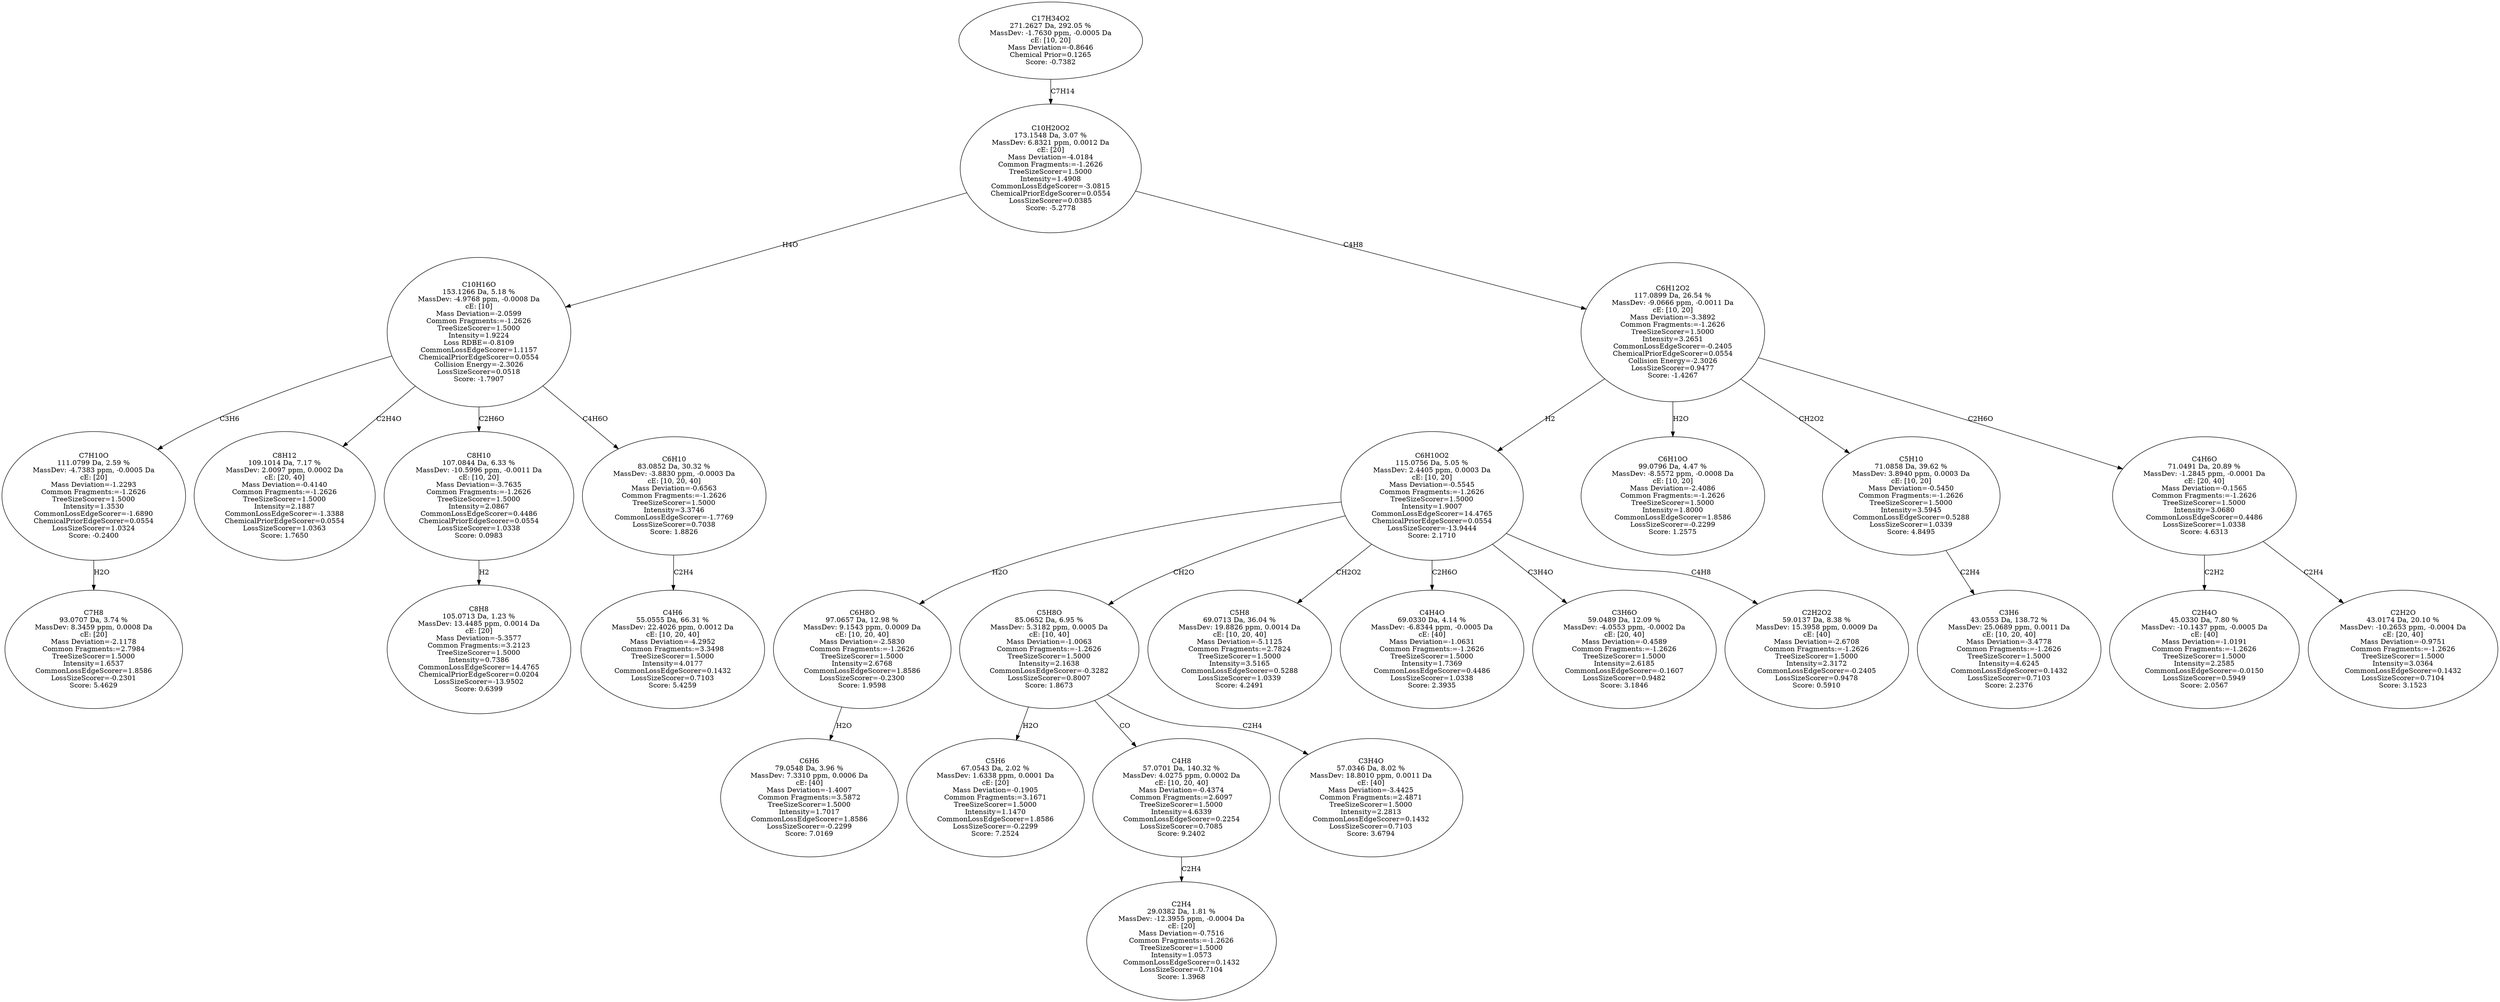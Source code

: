 strict digraph {
v1 [label="C7H8\n93.0707 Da, 3.74 %\nMassDev: 8.3459 ppm, 0.0008 Da\ncE: [20]\nMass Deviation=-2.1178\nCommon Fragments:=2.7984\nTreeSizeScorer=1.5000\nIntensity=1.6537\nCommonLossEdgeScorer=1.8586\nLossSizeScorer=-0.2301\nScore: 5.4629"];
v2 [label="C7H10O\n111.0799 Da, 2.59 %\nMassDev: -4.7383 ppm, -0.0005 Da\ncE: [20]\nMass Deviation=-1.2293\nCommon Fragments:=-1.2626\nTreeSizeScorer=1.5000\nIntensity=1.3530\nCommonLossEdgeScorer=-1.6890\nChemicalPriorEdgeScorer=0.0554\nLossSizeScorer=1.0324\nScore: -0.2400"];
v3 [label="C8H12\n109.1014 Da, 7.17 %\nMassDev: 2.0097 ppm, 0.0002 Da\ncE: [20, 40]\nMass Deviation=-0.4140\nCommon Fragments:=-1.2626\nTreeSizeScorer=1.5000\nIntensity=2.1887\nCommonLossEdgeScorer=-1.3388\nChemicalPriorEdgeScorer=0.0554\nLossSizeScorer=1.0363\nScore: 1.7650"];
v4 [label="C8H8\n105.0713 Da, 1.23 %\nMassDev: 13.4485 ppm, 0.0014 Da\ncE: [20]\nMass Deviation=-5.3577\nCommon Fragments:=3.2123\nTreeSizeScorer=1.5000\nIntensity=0.7386\nCommonLossEdgeScorer=14.4765\nChemicalPriorEdgeScorer=0.0204\nLossSizeScorer=-13.9502\nScore: 0.6399"];
v5 [label="C8H10\n107.0844 Da, 6.33 %\nMassDev: -10.5996 ppm, -0.0011 Da\ncE: [10, 20]\nMass Deviation=-3.7635\nCommon Fragments:=-1.2626\nTreeSizeScorer=1.5000\nIntensity=2.0867\nCommonLossEdgeScorer=0.4486\nChemicalPriorEdgeScorer=0.0554\nLossSizeScorer=1.0338\nScore: 0.0983"];
v6 [label="C4H6\n55.0555 Da, 66.31 %\nMassDev: 22.4026 ppm, 0.0012 Da\ncE: [10, 20, 40]\nMass Deviation=-4.2952\nCommon Fragments:=3.3498\nTreeSizeScorer=1.5000\nIntensity=4.0177\nCommonLossEdgeScorer=0.1432\nLossSizeScorer=0.7103\nScore: 5.4259"];
v7 [label="C6H10\n83.0852 Da, 30.32 %\nMassDev: -3.8830 ppm, -0.0003 Da\ncE: [10, 20, 40]\nMass Deviation=-0.6563\nCommon Fragments:=-1.2626\nTreeSizeScorer=1.5000\nIntensity=3.3746\nCommonLossEdgeScorer=-1.7769\nLossSizeScorer=0.7038\nScore: 1.8826"];
v8 [label="C10H16O\n153.1266 Da, 5.18 %\nMassDev: -4.9768 ppm, -0.0008 Da\ncE: [10]\nMass Deviation=-2.0599\nCommon Fragments:=-1.2626\nTreeSizeScorer=1.5000\nIntensity=1.9224\nLoss RDBE=-0.8109\nCommonLossEdgeScorer=1.1157\nChemicalPriorEdgeScorer=0.0554\nCollision Energy=-2.3026\nLossSizeScorer=0.0518\nScore: -1.7907"];
v9 [label="C6H6\n79.0548 Da, 3.96 %\nMassDev: 7.3310 ppm, 0.0006 Da\ncE: [40]\nMass Deviation=-1.4007\nCommon Fragments:=3.5872\nTreeSizeScorer=1.5000\nIntensity=1.7017\nCommonLossEdgeScorer=1.8586\nLossSizeScorer=-0.2299\nScore: 7.0169"];
v10 [label="C6H8O\n97.0657 Da, 12.98 %\nMassDev: 9.1543 ppm, 0.0009 Da\ncE: [10, 20, 40]\nMass Deviation=-2.5830\nCommon Fragments:=-1.2626\nTreeSizeScorer=1.5000\nIntensity=2.6768\nCommonLossEdgeScorer=1.8586\nLossSizeScorer=-0.2300\nScore: 1.9598"];
v11 [label="C5H6\n67.0543 Da, 2.02 %\nMassDev: 1.6338 ppm, 0.0001 Da\ncE: [20]\nMass Deviation=-0.1905\nCommon Fragments:=3.1671\nTreeSizeScorer=1.5000\nIntensity=1.1470\nCommonLossEdgeScorer=1.8586\nLossSizeScorer=-0.2299\nScore: 7.2524"];
v12 [label="C2H4\n29.0382 Da, 1.81 %\nMassDev: -12.3955 ppm, -0.0004 Da\ncE: [20]\nMass Deviation=-0.7516\nCommon Fragments:=-1.2626\nTreeSizeScorer=1.5000\nIntensity=1.0573\nCommonLossEdgeScorer=0.1432\nLossSizeScorer=0.7104\nScore: 1.3968"];
v13 [label="C4H8\n57.0701 Da, 140.32 %\nMassDev: 4.0275 ppm, 0.0002 Da\ncE: [10, 20, 40]\nMass Deviation=-0.4374\nCommon Fragments:=2.6097\nTreeSizeScorer=1.5000\nIntensity=4.6339\nCommonLossEdgeScorer=0.2254\nLossSizeScorer=0.7085\nScore: 9.2402"];
v14 [label="C3H4O\n57.0346 Da, 8.02 %\nMassDev: 18.8010 ppm, 0.0011 Da\ncE: [40]\nMass Deviation=-3.4425\nCommon Fragments:=2.4871\nTreeSizeScorer=1.5000\nIntensity=2.2813\nCommonLossEdgeScorer=0.1432\nLossSizeScorer=0.7103\nScore: 3.6794"];
v15 [label="C5H8O\n85.0652 Da, 6.95 %\nMassDev: 5.3182 ppm, 0.0005 Da\ncE: [10, 40]\nMass Deviation=-1.0063\nCommon Fragments:=-1.2626\nTreeSizeScorer=1.5000\nIntensity=2.1638\nCommonLossEdgeScorer=-0.3282\nLossSizeScorer=0.8007\nScore: 1.8673"];
v16 [label="C5H8\n69.0713 Da, 36.04 %\nMassDev: 19.8826 ppm, 0.0014 Da\ncE: [10, 20, 40]\nMass Deviation=-5.1125\nCommon Fragments:=2.7824\nTreeSizeScorer=1.5000\nIntensity=3.5165\nCommonLossEdgeScorer=0.5288\nLossSizeScorer=1.0339\nScore: 4.2491"];
v17 [label="C4H4O\n69.0330 Da, 4.14 %\nMassDev: -6.8344 ppm, -0.0005 Da\ncE: [40]\nMass Deviation=-1.0631\nCommon Fragments:=-1.2626\nTreeSizeScorer=1.5000\nIntensity=1.7369\nCommonLossEdgeScorer=0.4486\nLossSizeScorer=1.0338\nScore: 2.3935"];
v18 [label="C3H6O\n59.0489 Da, 12.09 %\nMassDev: -4.0553 ppm, -0.0002 Da\ncE: [20, 40]\nMass Deviation=-0.4589\nCommon Fragments:=-1.2626\nTreeSizeScorer=1.5000\nIntensity=2.6185\nCommonLossEdgeScorer=-0.1607\nLossSizeScorer=0.9482\nScore: 3.1846"];
v19 [label="C2H2O2\n59.0137 Da, 8.38 %\nMassDev: 15.3958 ppm, 0.0009 Da\ncE: [40]\nMass Deviation=-2.6708\nCommon Fragments:=-1.2626\nTreeSizeScorer=1.5000\nIntensity=2.3172\nCommonLossEdgeScorer=-0.2405\nLossSizeScorer=0.9478\nScore: 0.5910"];
v20 [label="C6H10O2\n115.0756 Da, 5.05 %\nMassDev: 2.4405 ppm, 0.0003 Da\ncE: [10, 20]\nMass Deviation=-0.5545\nCommon Fragments:=-1.2626\nTreeSizeScorer=1.5000\nIntensity=1.9007\nCommonLossEdgeScorer=14.4765\nChemicalPriorEdgeScorer=0.0554\nLossSizeScorer=-13.9444\nScore: 2.1710"];
v21 [label="C6H10O\n99.0796 Da, 4.47 %\nMassDev: -8.5572 ppm, -0.0008 Da\ncE: [10, 20]\nMass Deviation=-2.4086\nCommon Fragments:=-1.2626\nTreeSizeScorer=1.5000\nIntensity=1.8000\nCommonLossEdgeScorer=1.8586\nLossSizeScorer=-0.2299\nScore: 1.2575"];
v22 [label="C3H6\n43.0553 Da, 138.72 %\nMassDev: 25.0689 ppm, 0.0011 Da\ncE: [10, 20, 40]\nMass Deviation=-3.4778\nCommon Fragments:=-1.2626\nTreeSizeScorer=1.5000\nIntensity=4.6245\nCommonLossEdgeScorer=0.1432\nLossSizeScorer=0.7103\nScore: 2.2376"];
v23 [label="C5H10\n71.0858 Da, 39.62 %\nMassDev: 3.8940 ppm, 0.0003 Da\ncE: [10, 20]\nMass Deviation=-0.5450\nCommon Fragments:=-1.2626\nTreeSizeScorer=1.5000\nIntensity=3.5945\nCommonLossEdgeScorer=0.5288\nLossSizeScorer=1.0339\nScore: 4.8495"];
v24 [label="C2H4O\n45.0330 Da, 7.80 %\nMassDev: -10.1437 ppm, -0.0005 Da\ncE: [40]\nMass Deviation=-1.0191\nCommon Fragments:=-1.2626\nTreeSizeScorer=1.5000\nIntensity=2.2585\nCommonLossEdgeScorer=-0.0150\nLossSizeScorer=0.5949\nScore: 2.0567"];
v25 [label="C2H2O\n43.0174 Da, 20.10 %\nMassDev: -10.2653 ppm, -0.0004 Da\ncE: [20, 40]\nMass Deviation=-0.9751\nCommon Fragments:=-1.2626\nTreeSizeScorer=1.5000\nIntensity=3.0364\nCommonLossEdgeScorer=0.1432\nLossSizeScorer=0.7104\nScore: 3.1523"];
v26 [label="C4H6O\n71.0491 Da, 20.89 %\nMassDev: -1.2845 ppm, -0.0001 Da\ncE: [20, 40]\nMass Deviation=-0.1565\nCommon Fragments:=-1.2626\nTreeSizeScorer=1.5000\nIntensity=3.0680\nCommonLossEdgeScorer=0.4486\nLossSizeScorer=1.0338\nScore: 4.6313"];
v27 [label="C6H12O2\n117.0899 Da, 26.54 %\nMassDev: -9.0666 ppm, -0.0011 Da\ncE: [10, 20]\nMass Deviation=-3.3892\nCommon Fragments:=-1.2626\nTreeSizeScorer=1.5000\nIntensity=3.2651\nCommonLossEdgeScorer=-0.2405\nChemicalPriorEdgeScorer=0.0554\nCollision Energy=-2.3026\nLossSizeScorer=0.9477\nScore: -1.4267"];
v28 [label="C10H20O2\n173.1548 Da, 3.07 %\nMassDev: 6.8321 ppm, 0.0012 Da\ncE: [20]\nMass Deviation=-4.0184\nCommon Fragments:=-1.2626\nTreeSizeScorer=1.5000\nIntensity=1.4908\nCommonLossEdgeScorer=-3.0815\nChemicalPriorEdgeScorer=0.0554\nLossSizeScorer=0.0385\nScore: -5.2778"];
v29 [label="C17H34O2\n271.2627 Da, 292.05 %\nMassDev: -1.7630 ppm, -0.0005 Da\ncE: [10, 20]\nMass Deviation=-0.8646\nChemical Prior=0.1265\nScore: -0.7382"];
v2 -> v1 [label="H2O"];
v8 -> v2 [label="C3H6"];
v8 -> v3 [label="C2H4O"];
v5 -> v4 [label="H2"];
v8 -> v5 [label="C2H6O"];
v7 -> v6 [label="C2H4"];
v8 -> v7 [label="C4H6O"];
v28 -> v8 [label="H4O"];
v10 -> v9 [label="H2O"];
v20 -> v10 [label="H2O"];
v15 -> v11 [label="H2O"];
v13 -> v12 [label="C2H4"];
v15 -> v13 [label="CO"];
v15 -> v14 [label="C2H4"];
v20 -> v15 [label="CH2O"];
v20 -> v16 [label="CH2O2"];
v20 -> v17 [label="C2H6O"];
v20 -> v18 [label="C3H4O"];
v20 -> v19 [label="C4H8"];
v27 -> v20 [label="H2"];
v27 -> v21 [label="H2O"];
v23 -> v22 [label="C2H4"];
v27 -> v23 [label="CH2O2"];
v26 -> v24 [label="C2H2"];
v26 -> v25 [label="C2H4"];
v27 -> v26 [label="C2H6O"];
v28 -> v27 [label="C4H8"];
v29 -> v28 [label="C7H14"];
}